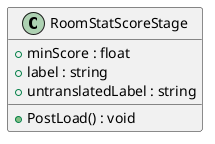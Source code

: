 @startuml
class RoomStatScoreStage {
    + minScore : float
    + label : string
    + untranslatedLabel : string
    + PostLoad() : void
}
@enduml
